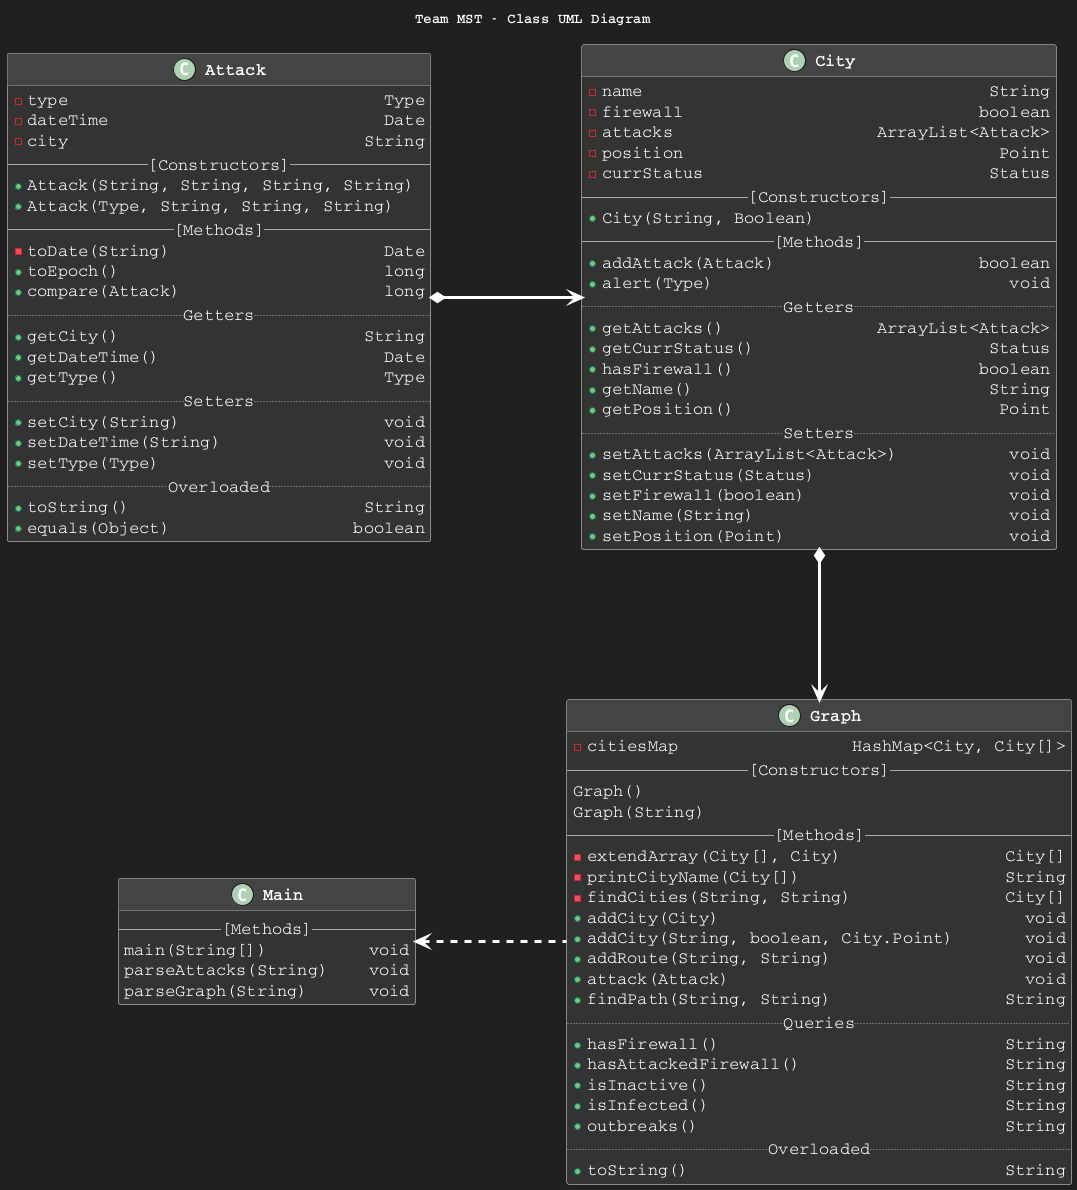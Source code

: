@startuml GeneralStructure

skinparam{
    backgroundColor #202020
    defaultFontName Courier
    defaultFontColor #FFFFFF

    ClassBackgroundColor #333333
    ClassBorderColor #AAAAAA
    ClassHeaderBackgroundColor #444444
    ClassFontSize 19
    ClassFontStyle bold
    ClassAttributeFontSize 17
    

    Linetype orthogonal
    Nodesep 150
    Ranksep 150
    ArrowThickness 3
    ArrowColor #FFFFFF
  
}

title Team MST - Class UML Diagram


class Attack {
  -type                               Type
  -dateTime                           Date
  -city                             String
  --[Constructors]--
  +Attack(String, String, String, String)
  +Attack(Type, String, String, String)
  --[Methods]--
  -toDate(String)                     Date
  +toEpoch()                          long
  +compare(Attack)                    long
  ..Getters..
  +getCity()                        String
  +getDateTime()                      Date
  +getType()                          Type
  ..Setters..
  +setCity(String)                    void
  +setDateTime(String)                void
  +setType(Type)                      void
  ..Overloaded..
  +toString()                       String
  +equals(Object)                  boolean
}

class City {
  -name                                  String
  -firewall                             boolean
  -attacks                    ArrayList<Attack>
  -position                               Point
  -currStatus                            Status
  --[Constructors]--
  +City(String, Boolean)
  --[Methods]--
  +addAttack(Attack)                    boolean
  +alert(Type)                             void
  ..Getters..
  +getAttacks()               ArrayList<Attack>
  +getCurrStatus()                       Status
  +hasFirewall()                        boolean
  +getName()                             String
  +getPosition()                          Point
  ..Setters..
  +setAttacks(ArrayList<Attack>)           void
  +setCurrStatus(Status)                   void
  +setFirewall(boolean)                    void
  +setName(String)                         void
  +setPosition(Point)                      void
}

class Graph {
  -citiesMap                 HashMap<City, City[]>
  --[Constructors]--
  Graph()
  Graph(String)
  --[Methods]--
  -extendArray(City[], City)                City[]
  -printCityName(City[])                    String
  -findCities(String, String)               City[]
  +addCity(City)                              void
  +addCity(String, boolean, City.Point)       void
  +addRoute(String, String)                   void
  +attack(Attack)                             void
  +findPath(String, String)                 String
  ..Queries..
  +hasFirewall()                            String
  +hasAttackedFirewall()                    String
  +isInactive()                             String
  +isInfected()                             String
  +outbreaks()                              String
  ..Overloaded..
  +toString()                               String
}

class Main {
  --[Methods]--
  main(String[])          void
  parseAttacks(String)    void
  parseGraph(String)      void
}

City <--l--* Attack
Graph <-u-* City
Main <..r.. Graph
@enduml